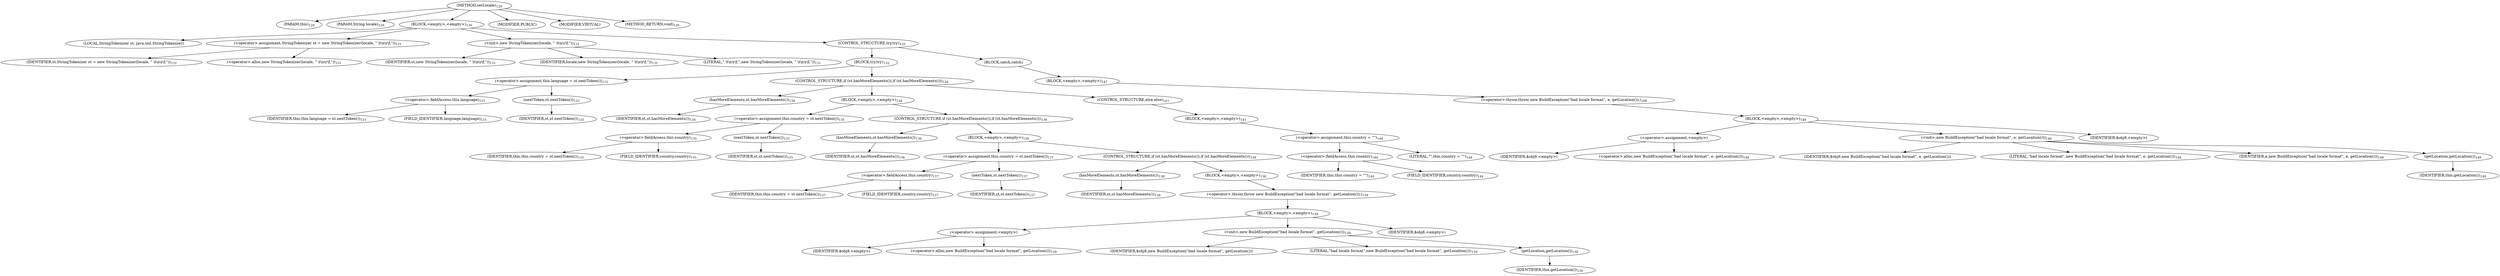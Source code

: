 digraph "setLocale" {  
"206" [label = <(METHOD,setLocale)<SUB>129</SUB>> ]
"20" [label = <(PARAM,this)<SUB>129</SUB>> ]
"207" [label = <(PARAM,String locale)<SUB>129</SUB>> ]
"208" [label = <(BLOCK,&lt;empty&gt;,&lt;empty&gt;)<SUB>130</SUB>> ]
"18" [label = <(LOCAL,StringTokenizer st: java.util.StringTokenizer)> ]
"209" [label = <(&lt;operator&gt;.assignment,StringTokenizer st = new StringTokenizer(locale, &quot; \t\n\r\f,&quot;))<SUB>131</SUB>> ]
"210" [label = <(IDENTIFIER,st,StringTokenizer st = new StringTokenizer(locale, &quot; \t\n\r\f,&quot;))<SUB>131</SUB>> ]
"211" [label = <(&lt;operator&gt;.alloc,new StringTokenizer(locale, &quot; \t\n\r\f,&quot;))<SUB>131</SUB>> ]
"212" [label = <(&lt;init&gt;,new StringTokenizer(locale, &quot; \t\n\r\f,&quot;))<SUB>131</SUB>> ]
"17" [label = <(IDENTIFIER,st,new StringTokenizer(locale, &quot; \t\n\r\f,&quot;))<SUB>131</SUB>> ]
"213" [label = <(IDENTIFIER,locale,new StringTokenizer(locale, &quot; \t\n\r\f,&quot;))<SUB>131</SUB>> ]
"214" [label = <(LITERAL,&quot; \t\n\r\f,&quot;,new StringTokenizer(locale, &quot; \t\n\r\f,&quot;))<SUB>131</SUB>> ]
"215" [label = <(CONTROL_STRUCTURE,try,try)<SUB>132</SUB>> ]
"216" [label = <(BLOCK,try,try)<SUB>132</SUB>> ]
"217" [label = <(&lt;operator&gt;.assignment,this.language = st.nextToken())<SUB>133</SUB>> ]
"218" [label = <(&lt;operator&gt;.fieldAccess,this.language)<SUB>133</SUB>> ]
"219" [label = <(IDENTIFIER,this,this.language = st.nextToken())<SUB>133</SUB>> ]
"220" [label = <(FIELD_IDENTIFIER,language,language)<SUB>133</SUB>> ]
"221" [label = <(nextToken,st.nextToken())<SUB>133</SUB>> ]
"222" [label = <(IDENTIFIER,st,st.nextToken())<SUB>133</SUB>> ]
"223" [label = <(CONTROL_STRUCTURE,if (st.hasMoreElements()),if (st.hasMoreElements()))<SUB>134</SUB>> ]
"224" [label = <(hasMoreElements,st.hasMoreElements())<SUB>134</SUB>> ]
"225" [label = <(IDENTIFIER,st,st.hasMoreElements())<SUB>134</SUB>> ]
"226" [label = <(BLOCK,&lt;empty&gt;,&lt;empty&gt;)<SUB>134</SUB>> ]
"227" [label = <(&lt;operator&gt;.assignment,this.country = st.nextToken())<SUB>135</SUB>> ]
"228" [label = <(&lt;operator&gt;.fieldAccess,this.country)<SUB>135</SUB>> ]
"229" [label = <(IDENTIFIER,this,this.country = st.nextToken())<SUB>135</SUB>> ]
"230" [label = <(FIELD_IDENTIFIER,country,country)<SUB>135</SUB>> ]
"231" [label = <(nextToken,st.nextToken())<SUB>135</SUB>> ]
"232" [label = <(IDENTIFIER,st,st.nextToken())<SUB>135</SUB>> ]
"233" [label = <(CONTROL_STRUCTURE,if (st.hasMoreElements()),if (st.hasMoreElements()))<SUB>136</SUB>> ]
"234" [label = <(hasMoreElements,st.hasMoreElements())<SUB>136</SUB>> ]
"235" [label = <(IDENTIFIER,st,st.hasMoreElements())<SUB>136</SUB>> ]
"236" [label = <(BLOCK,&lt;empty&gt;,&lt;empty&gt;)<SUB>136</SUB>> ]
"237" [label = <(&lt;operator&gt;.assignment,this.country = st.nextToken())<SUB>137</SUB>> ]
"238" [label = <(&lt;operator&gt;.fieldAccess,this.country)<SUB>137</SUB>> ]
"239" [label = <(IDENTIFIER,this,this.country = st.nextToken())<SUB>137</SUB>> ]
"240" [label = <(FIELD_IDENTIFIER,country,country)<SUB>137</SUB>> ]
"241" [label = <(nextToken,st.nextToken())<SUB>137</SUB>> ]
"242" [label = <(IDENTIFIER,st,st.nextToken())<SUB>137</SUB>> ]
"243" [label = <(CONTROL_STRUCTURE,if (st.hasMoreElements()),if (st.hasMoreElements()))<SUB>138</SUB>> ]
"244" [label = <(hasMoreElements,st.hasMoreElements())<SUB>138</SUB>> ]
"245" [label = <(IDENTIFIER,st,st.hasMoreElements())<SUB>138</SUB>> ]
"246" [label = <(BLOCK,&lt;empty&gt;,&lt;empty&gt;)<SUB>138</SUB>> ]
"247" [label = <(&lt;operator&gt;.throw,throw new BuildException(&quot;bad locale format&quot;, getLocation());)<SUB>139</SUB>> ]
"248" [label = <(BLOCK,&lt;empty&gt;,&lt;empty&gt;)<SUB>139</SUB>> ]
"249" [label = <(&lt;operator&gt;.assignment,&lt;empty&gt;)> ]
"250" [label = <(IDENTIFIER,$obj8,&lt;empty&gt;)> ]
"251" [label = <(&lt;operator&gt;.alloc,new BuildException(&quot;bad locale format&quot;, getLocation()))<SUB>139</SUB>> ]
"252" [label = <(&lt;init&gt;,new BuildException(&quot;bad locale format&quot;, getLocation()))<SUB>139</SUB>> ]
"253" [label = <(IDENTIFIER,$obj8,new BuildException(&quot;bad locale format&quot;, getLocation()))> ]
"254" [label = <(LITERAL,&quot;bad locale format&quot;,new BuildException(&quot;bad locale format&quot;, getLocation()))<SUB>139</SUB>> ]
"255" [label = <(getLocation,getLocation())<SUB>139</SUB>> ]
"19" [label = <(IDENTIFIER,this,getLocation())<SUB>139</SUB>> ]
"256" [label = <(IDENTIFIER,$obj8,&lt;empty&gt;)> ]
"257" [label = <(CONTROL_STRUCTURE,else,else)<SUB>143</SUB>> ]
"258" [label = <(BLOCK,&lt;empty&gt;,&lt;empty&gt;)<SUB>143</SUB>> ]
"259" [label = <(&lt;operator&gt;.assignment,this.country = &quot;&quot;)<SUB>144</SUB>> ]
"260" [label = <(&lt;operator&gt;.fieldAccess,this.country)<SUB>144</SUB>> ]
"261" [label = <(IDENTIFIER,this,this.country = &quot;&quot;)<SUB>144</SUB>> ]
"262" [label = <(FIELD_IDENTIFIER,country,country)<SUB>144</SUB>> ]
"263" [label = <(LITERAL,&quot;&quot;,this.country = &quot;&quot;)<SUB>144</SUB>> ]
"264" [label = <(BLOCK,catch,catch)> ]
"265" [label = <(BLOCK,&lt;empty&gt;,&lt;empty&gt;)<SUB>147</SUB>> ]
"266" [label = <(&lt;operator&gt;.throw,throw new BuildException(&quot;bad locale format&quot;, e, getLocation());)<SUB>148</SUB>> ]
"267" [label = <(BLOCK,&lt;empty&gt;,&lt;empty&gt;)<SUB>148</SUB>> ]
"268" [label = <(&lt;operator&gt;.assignment,&lt;empty&gt;)> ]
"269" [label = <(IDENTIFIER,$obj9,&lt;empty&gt;)> ]
"270" [label = <(&lt;operator&gt;.alloc,new BuildException(&quot;bad locale format&quot;, e, getLocation()))<SUB>148</SUB>> ]
"271" [label = <(&lt;init&gt;,new BuildException(&quot;bad locale format&quot;, e, getLocation()))<SUB>148</SUB>> ]
"272" [label = <(IDENTIFIER,$obj9,new BuildException(&quot;bad locale format&quot;, e, getLocation()))> ]
"273" [label = <(LITERAL,&quot;bad locale format&quot;,new BuildException(&quot;bad locale format&quot;, e, getLocation()))<SUB>148</SUB>> ]
"274" [label = <(IDENTIFIER,e,new BuildException(&quot;bad locale format&quot;, e, getLocation()))<SUB>148</SUB>> ]
"275" [label = <(getLocation,getLocation())<SUB>148</SUB>> ]
"21" [label = <(IDENTIFIER,this,getLocation())<SUB>148</SUB>> ]
"276" [label = <(IDENTIFIER,$obj9,&lt;empty&gt;)> ]
"277" [label = <(MODIFIER,PUBLIC)> ]
"278" [label = <(MODIFIER,VIRTUAL)> ]
"279" [label = <(METHOD_RETURN,void)<SUB>129</SUB>> ]
  "206" -> "20" 
  "206" -> "207" 
  "206" -> "208" 
  "206" -> "277" 
  "206" -> "278" 
  "206" -> "279" 
  "208" -> "18" 
  "208" -> "209" 
  "208" -> "212" 
  "208" -> "215" 
  "209" -> "210" 
  "209" -> "211" 
  "212" -> "17" 
  "212" -> "213" 
  "212" -> "214" 
  "215" -> "216" 
  "215" -> "264" 
  "216" -> "217" 
  "216" -> "223" 
  "217" -> "218" 
  "217" -> "221" 
  "218" -> "219" 
  "218" -> "220" 
  "221" -> "222" 
  "223" -> "224" 
  "223" -> "226" 
  "223" -> "257" 
  "224" -> "225" 
  "226" -> "227" 
  "226" -> "233" 
  "227" -> "228" 
  "227" -> "231" 
  "228" -> "229" 
  "228" -> "230" 
  "231" -> "232" 
  "233" -> "234" 
  "233" -> "236" 
  "234" -> "235" 
  "236" -> "237" 
  "236" -> "243" 
  "237" -> "238" 
  "237" -> "241" 
  "238" -> "239" 
  "238" -> "240" 
  "241" -> "242" 
  "243" -> "244" 
  "243" -> "246" 
  "244" -> "245" 
  "246" -> "247" 
  "247" -> "248" 
  "248" -> "249" 
  "248" -> "252" 
  "248" -> "256" 
  "249" -> "250" 
  "249" -> "251" 
  "252" -> "253" 
  "252" -> "254" 
  "252" -> "255" 
  "255" -> "19" 
  "257" -> "258" 
  "258" -> "259" 
  "259" -> "260" 
  "259" -> "263" 
  "260" -> "261" 
  "260" -> "262" 
  "264" -> "265" 
  "265" -> "266" 
  "266" -> "267" 
  "267" -> "268" 
  "267" -> "271" 
  "267" -> "276" 
  "268" -> "269" 
  "268" -> "270" 
  "271" -> "272" 
  "271" -> "273" 
  "271" -> "274" 
  "271" -> "275" 
  "275" -> "21" 
}
